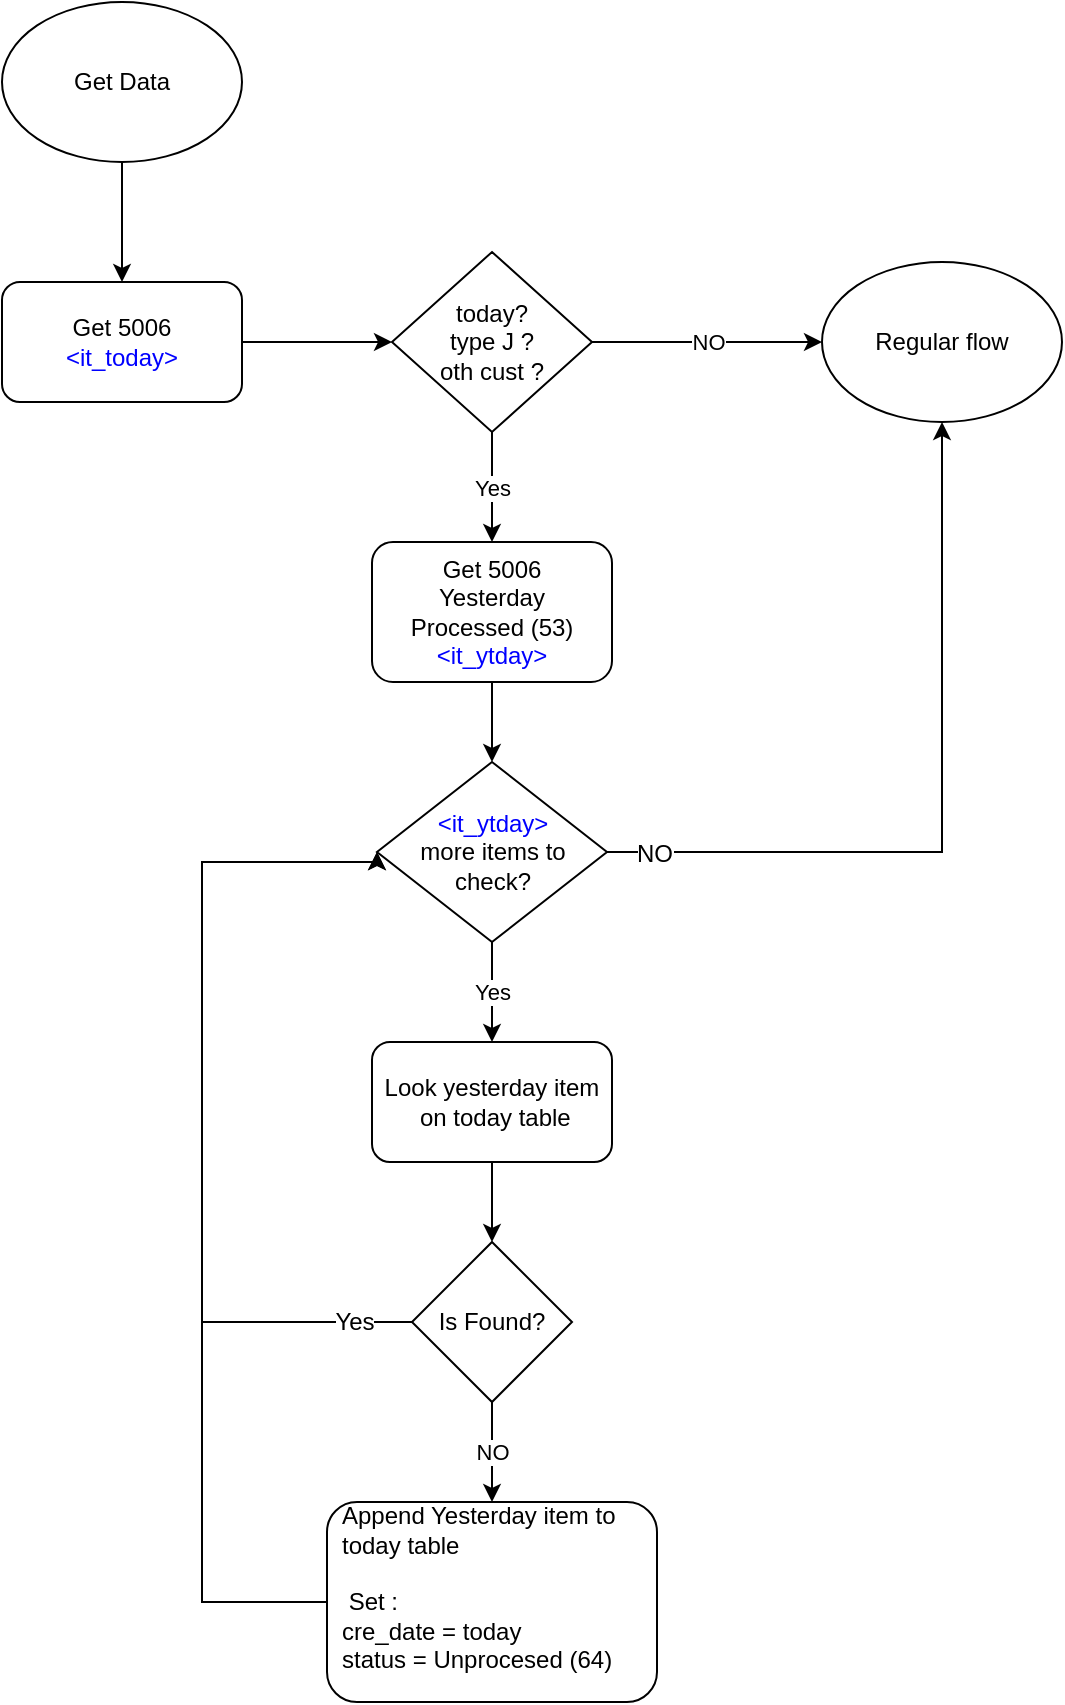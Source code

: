 <mxfile version="10.3.6" type="github"><diagram id="wGEul0sMF6mS5fZwR9-N" name="Page-1"><mxGraphModel dx="953" dy="718" grid="1" gridSize="10" guides="1" tooltips="1" connect="1" arrows="1" fold="1" page="1" pageScale="1" pageWidth="850" pageHeight="1100" math="0" shadow="0"><root><mxCell id="0"/><mxCell id="1" parent="0"/><mxCell id="4ynOM67bxJXR3ApEiqXI-3" style="edgeStyle=orthogonalEdgeStyle;rounded=0;orthogonalLoop=1;jettySize=auto;html=1;entryX=0.5;entryY=0;entryDx=0;entryDy=0;" edge="1" parent="1" source="4ynOM67bxJXR3ApEiqXI-1" target="4ynOM67bxJXR3ApEiqXI-2"><mxGeometry relative="1" as="geometry"/></mxCell><mxCell id="4ynOM67bxJXR3ApEiqXI-1" value="Get Data" style="ellipse;whiteSpace=wrap;html=1;" vertex="1" parent="1"><mxGeometry x="130" y="40" width="120" height="80" as="geometry"/></mxCell><mxCell id="4ynOM67bxJXR3ApEiqXI-5" style="edgeStyle=orthogonalEdgeStyle;rounded=0;orthogonalLoop=1;jettySize=auto;html=1;entryX=0;entryY=0.5;entryDx=0;entryDy=0;" edge="1" parent="1" source="4ynOM67bxJXR3ApEiqXI-2" target="4ynOM67bxJXR3ApEiqXI-4"><mxGeometry relative="1" as="geometry"/></mxCell><mxCell id="4ynOM67bxJXR3ApEiqXI-2" value="Get 5006&lt;br&gt;&lt;font color=&quot;#0000ff&quot;&gt;&amp;lt;it_today&amp;gt;&lt;/font&gt;&lt;br&gt;" style="rounded=1;whiteSpace=wrap;html=1;" vertex="1" parent="1"><mxGeometry x="130" y="180" width="120" height="60" as="geometry"/></mxCell><mxCell id="4ynOM67bxJXR3ApEiqXI-7" value="NO" style="edgeStyle=orthogonalEdgeStyle;rounded=0;orthogonalLoop=1;jettySize=auto;html=1;entryX=0;entryY=0.5;entryDx=0;entryDy=0;" edge="1" parent="1" source="4ynOM67bxJXR3ApEiqXI-4" target="4ynOM67bxJXR3ApEiqXI-6"><mxGeometry relative="1" as="geometry"/></mxCell><mxCell id="4ynOM67bxJXR3ApEiqXI-9" value="Yes" style="edgeStyle=orthogonalEdgeStyle;rounded=0;orthogonalLoop=1;jettySize=auto;html=1;" edge="1" parent="1" source="4ynOM67bxJXR3ApEiqXI-4" target="4ynOM67bxJXR3ApEiqXI-8"><mxGeometry relative="1" as="geometry"/></mxCell><mxCell id="4ynOM67bxJXR3ApEiqXI-4" value="today?&lt;br&gt;type J ?&lt;br&gt;oth cust ?&lt;br&gt;" style="rhombus;whiteSpace=wrap;html=1;" vertex="1" parent="1"><mxGeometry x="325" y="165" width="100" height="90" as="geometry"/></mxCell><mxCell id="4ynOM67bxJXR3ApEiqXI-6" value="Regular flow" style="ellipse;whiteSpace=wrap;html=1;" vertex="1" parent="1"><mxGeometry x="540" y="170" width="120" height="80" as="geometry"/></mxCell><mxCell id="4ynOM67bxJXR3ApEiqXI-12" style="edgeStyle=orthogonalEdgeStyle;rounded=0;orthogonalLoop=1;jettySize=auto;html=1;entryX=0.5;entryY=0;entryDx=0;entryDy=0;" edge="1" parent="1" source="4ynOM67bxJXR3ApEiqXI-8" target="4ynOM67bxJXR3ApEiqXI-13"><mxGeometry relative="1" as="geometry"><mxPoint x="290" y="540" as="targetPoint"/></mxGeometry></mxCell><mxCell id="4ynOM67bxJXR3ApEiqXI-8" value="Get 5006&lt;br&gt;Yesterday&lt;br&gt;Processed (53)&lt;br&gt;&lt;font color=&quot;#0000ff&quot;&gt;&amp;lt;it_ytday&amp;gt;&lt;/font&gt;&lt;br&gt;" style="rounded=1;whiteSpace=wrap;html=1;" vertex="1" parent="1"><mxGeometry x="315" y="310" width="120" height="70" as="geometry"/></mxCell><mxCell id="4ynOM67bxJXR3ApEiqXI-15" value="Yes" style="edgeStyle=orthogonalEdgeStyle;rounded=0;orthogonalLoop=1;jettySize=auto;html=1;" edge="1" parent="1" source="4ynOM67bxJXR3ApEiqXI-13" target="4ynOM67bxJXR3ApEiqXI-14"><mxGeometry relative="1" as="geometry"/></mxCell><mxCell id="4ynOM67bxJXR3ApEiqXI-17" style="edgeStyle=orthogonalEdgeStyle;rounded=0;orthogonalLoop=1;jettySize=auto;html=1;entryX=0.5;entryY=1;entryDx=0;entryDy=0;" edge="1" parent="1" source="4ynOM67bxJXR3ApEiqXI-13" target="4ynOM67bxJXR3ApEiqXI-6"><mxGeometry relative="1" as="geometry"/></mxCell><mxCell id="4ynOM67bxJXR3ApEiqXI-25" value="NO" style="text;html=1;resizable=0;points=[];align=center;verticalAlign=middle;labelBackgroundColor=#ffffff;" vertex="1" connectable="0" parent="4ynOM67bxJXR3ApEiqXI-17"><mxGeometry x="-0.878" y="-1" relative="1" as="geometry"><mxPoint as="offset"/></mxGeometry></mxCell><mxCell id="4ynOM67bxJXR3ApEiqXI-13" value="&lt;font color=&quot;#0000ff&quot;&gt;&amp;lt;it_ytday&amp;gt;&lt;/font&gt;&lt;br&gt;more items to check?" style="rhombus;whiteSpace=wrap;html=1;" vertex="1" parent="1"><mxGeometry x="317.5" y="420" width="115" height="90" as="geometry"/></mxCell><mxCell id="4ynOM67bxJXR3ApEiqXI-19" style="edgeStyle=orthogonalEdgeStyle;rounded=0;orthogonalLoop=1;jettySize=auto;html=1;entryX=0.5;entryY=0;entryDx=0;entryDy=0;" edge="1" parent="1" source="4ynOM67bxJXR3ApEiqXI-14" target="4ynOM67bxJXR3ApEiqXI-18"><mxGeometry relative="1" as="geometry"/></mxCell><mxCell id="4ynOM67bxJXR3ApEiqXI-14" value="Look yesterday item &lt;br&gt;&amp;nbsp;on today table" style="rounded=1;whiteSpace=wrap;html=1;" vertex="1" parent="1"><mxGeometry x="315" y="560" width="120" height="60" as="geometry"/></mxCell><mxCell id="4ynOM67bxJXR3ApEiqXI-20" style="edgeStyle=orthogonalEdgeStyle;rounded=0;orthogonalLoop=1;jettySize=auto;html=1;entryX=0;entryY=0.5;entryDx=0;entryDy=0;" edge="1" parent="1" source="4ynOM67bxJXR3ApEiqXI-18" target="4ynOM67bxJXR3ApEiqXI-13"><mxGeometry relative="1" as="geometry"><Array as="points"><mxPoint x="230" y="700"/><mxPoint x="230" y="470"/></Array></mxGeometry></mxCell><mxCell id="4ynOM67bxJXR3ApEiqXI-21" value="Yes" style="text;html=1;resizable=0;points=[];align=center;verticalAlign=middle;labelBackgroundColor=#ffffff;" vertex="1" connectable="0" parent="4ynOM67bxJXR3ApEiqXI-20"><mxGeometry x="-0.865" relative="1" as="geometry"><mxPoint as="offset"/></mxGeometry></mxCell><mxCell id="4ynOM67bxJXR3ApEiqXI-23" value="NO" style="edgeStyle=orthogonalEdgeStyle;rounded=0;orthogonalLoop=1;jettySize=auto;html=1;entryX=0.5;entryY=0;entryDx=0;entryDy=0;" edge="1" parent="1" source="4ynOM67bxJXR3ApEiqXI-18" target="4ynOM67bxJXR3ApEiqXI-22"><mxGeometry relative="1" as="geometry"/></mxCell><mxCell id="4ynOM67bxJXR3ApEiqXI-18" value="Is Found?" style="rhombus;whiteSpace=wrap;html=1;" vertex="1" parent="1"><mxGeometry x="335" y="660" width="80" height="80" as="geometry"/></mxCell><mxCell id="4ynOM67bxJXR3ApEiqXI-24" style="edgeStyle=orthogonalEdgeStyle;rounded=0;orthogonalLoop=1;jettySize=auto;html=1;entryX=0;entryY=0.5;entryDx=0;entryDy=0;" edge="1" parent="1" source="4ynOM67bxJXR3ApEiqXI-22" target="4ynOM67bxJXR3ApEiqXI-13"><mxGeometry relative="1" as="geometry"><Array as="points"><mxPoint x="230" y="840"/><mxPoint x="230" y="470"/></Array></mxGeometry></mxCell><mxCell id="4ynOM67bxJXR3ApEiqXI-22" value="Append Yesterday item to today table&lt;br&gt;&lt;br&gt;&amp;nbsp;Set :&amp;nbsp;&lt;br&gt;cre_date = today&lt;br&gt;status = Unprocesed (64)&lt;br&gt;&lt;br&gt;" style="rounded=1;whiteSpace=wrap;html=1;spacingTop=0;spacing=5;spacingLeft=2;align=left;" vertex="1" parent="1"><mxGeometry x="292.5" y="790" width="165" height="100" as="geometry"/></mxCell></root></mxGraphModel></diagram></mxfile>